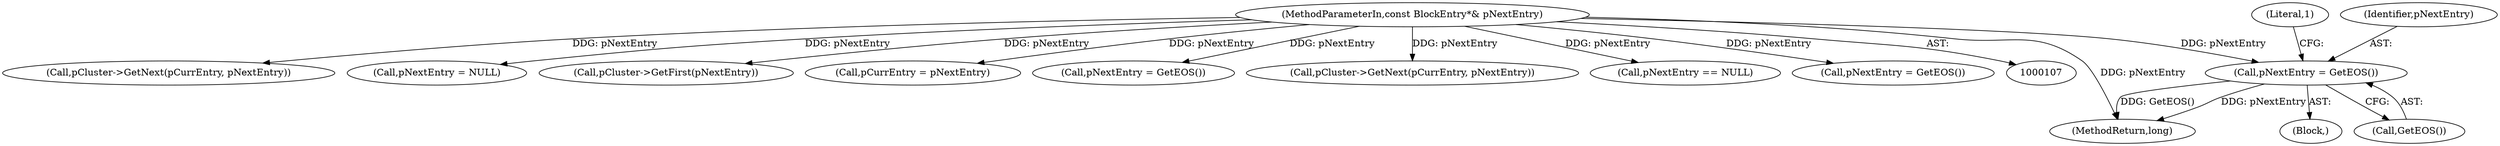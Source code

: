 digraph "1_Android_04839626ed859623901ebd3a5fd483982186b59d_106@pointer" {
"1000250" [label="(Call,pNextEntry = GetEOS())"];
"1000109" [label="(MethodParameterIn,const BlockEntry*& pNextEntry)"];
"1000255" [label="(MethodReturn,long)"];
"1000187" [label="(Call,pCluster->GetNext(pCurrEntry, pNextEntry))"];
"1000223" [label="(Call,pNextEntry = NULL)"];
"1000230" [label="(Call,pCluster->GetFirst(pNextEntry))"];
"1000182" [label="(Call,pCurrEntry = pNextEntry)"];
"1000218" [label="(Call,pNextEntry = GetEOS())"];
"1000109" [label="(MethodParameterIn,const BlockEntry*& pNextEntry)"];
"1000151" [label="(Call,pCluster->GetNext(pCurrEntry, pNextEntry))"];
"1000250" [label="(Call,pNextEntry = GetEOS())"];
"1000254" [label="(Literal,1)"];
"1000239" [label="(Call,pNextEntry == NULL)"];
"1000110" [label="(Block,)"];
"1000205" [label="(Call,pNextEntry = GetEOS())"];
"1000251" [label="(Identifier,pNextEntry)"];
"1000252" [label="(Call,GetEOS())"];
"1000250" -> "1000110"  [label="AST: "];
"1000250" -> "1000252"  [label="CFG: "];
"1000251" -> "1000250"  [label="AST: "];
"1000252" -> "1000250"  [label="AST: "];
"1000254" -> "1000250"  [label="CFG: "];
"1000250" -> "1000255"  [label="DDG: pNextEntry"];
"1000250" -> "1000255"  [label="DDG: GetEOS()"];
"1000109" -> "1000250"  [label="DDG: pNextEntry"];
"1000109" -> "1000107"  [label="AST: "];
"1000109" -> "1000255"  [label="DDG: pNextEntry"];
"1000109" -> "1000151"  [label="DDG: pNextEntry"];
"1000109" -> "1000182"  [label="DDG: pNextEntry"];
"1000109" -> "1000187"  [label="DDG: pNextEntry"];
"1000109" -> "1000205"  [label="DDG: pNextEntry"];
"1000109" -> "1000218"  [label="DDG: pNextEntry"];
"1000109" -> "1000223"  [label="DDG: pNextEntry"];
"1000109" -> "1000230"  [label="DDG: pNextEntry"];
"1000109" -> "1000239"  [label="DDG: pNextEntry"];
}

